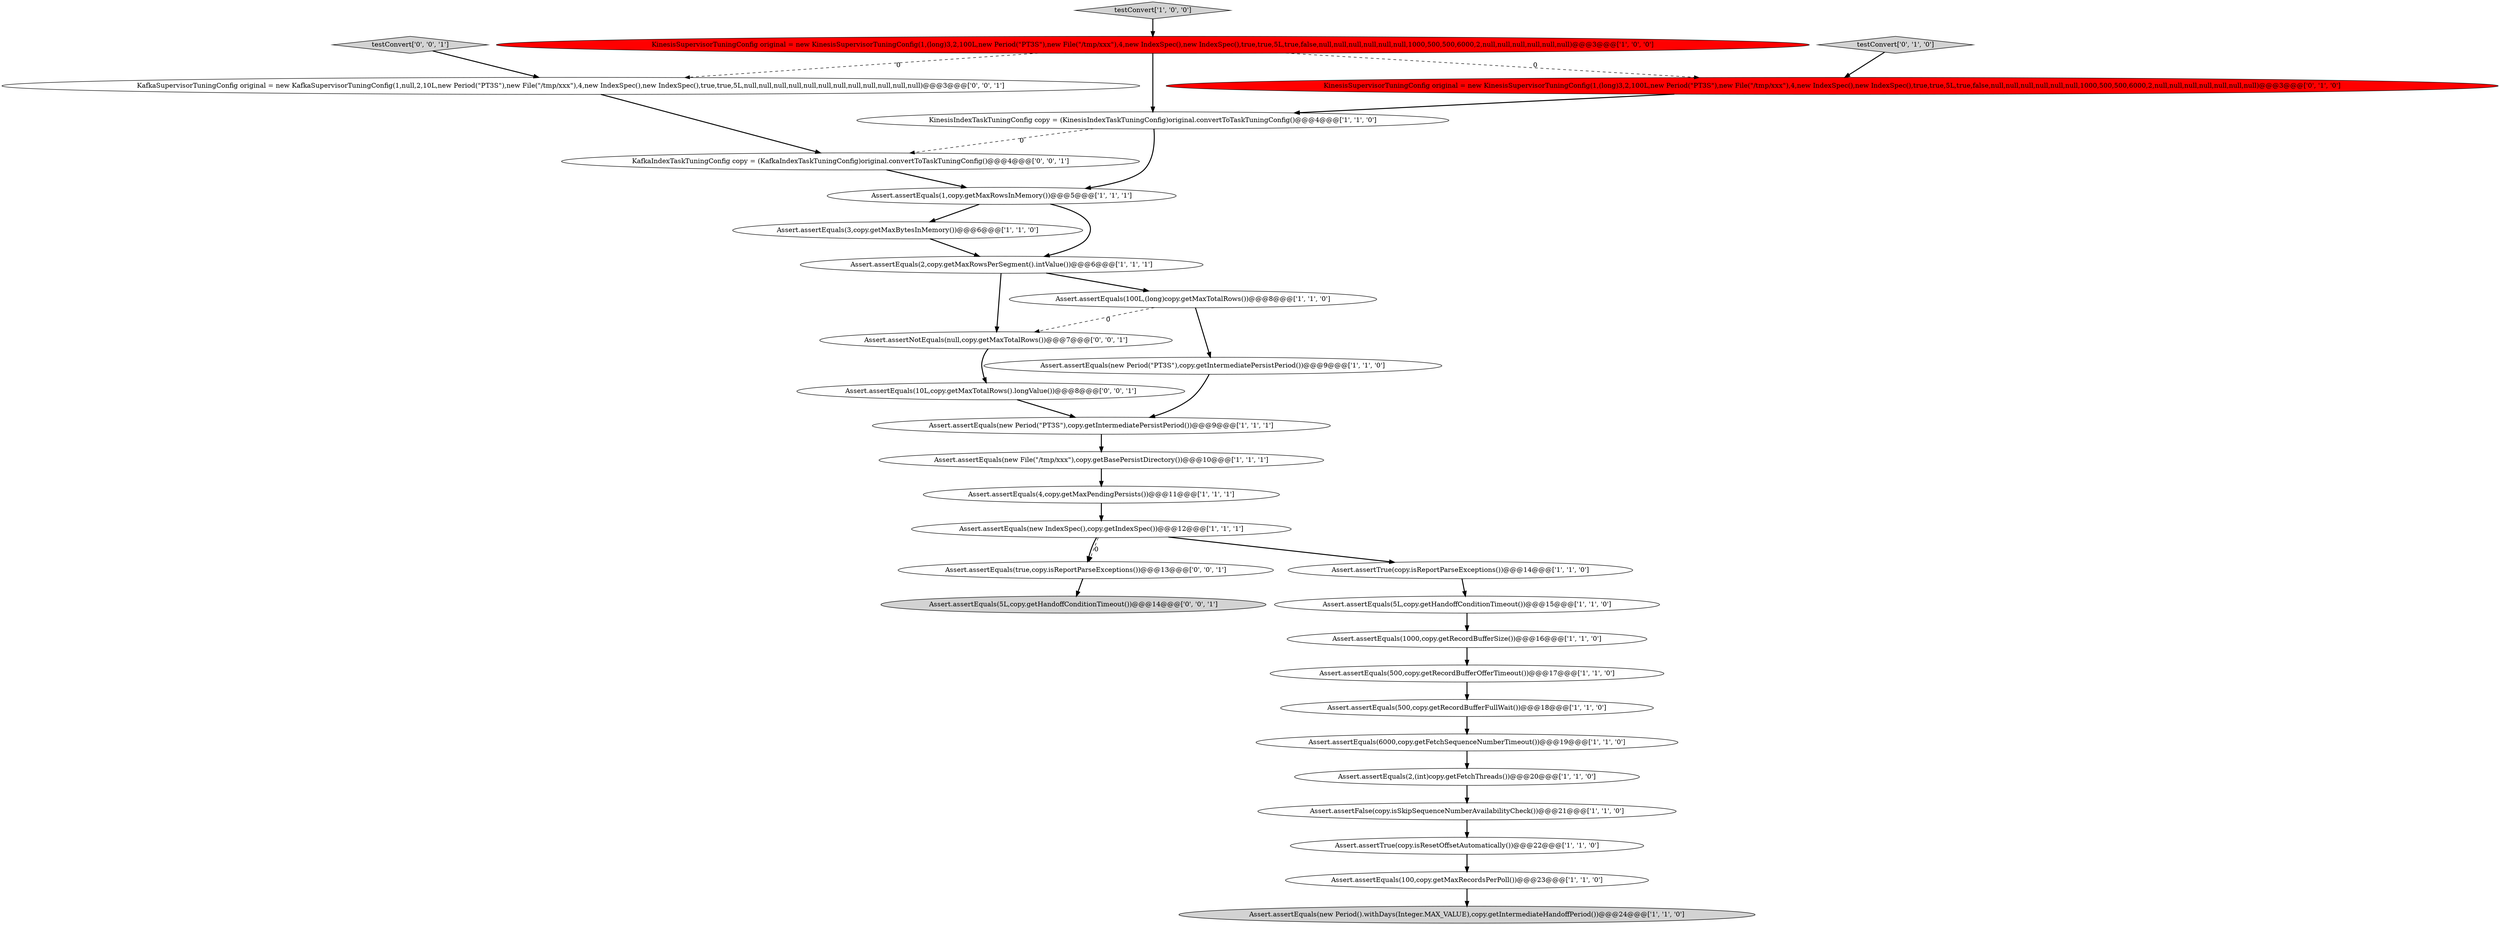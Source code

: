 digraph {
31 [style = filled, label = "Assert.assertEquals(5L,copy.getHandoffConditionTimeout())@@@14@@@['0', '0', '1']", fillcolor = lightgray, shape = ellipse image = "AAA0AAABBB3BBB"];
11 [style = filled, label = "Assert.assertEquals(2,(int)copy.getFetchThreads())@@@20@@@['1', '1', '0']", fillcolor = white, shape = ellipse image = "AAA0AAABBB1BBB"];
27 [style = filled, label = "Assert.assertEquals(10L,copy.getMaxTotalRows().longValue())@@@8@@@['0', '0', '1']", fillcolor = white, shape = ellipse image = "AAA0AAABBB3BBB"];
5 [style = filled, label = "Assert.assertEquals(5L,copy.getHandoffConditionTimeout())@@@15@@@['1', '1', '0']", fillcolor = white, shape = ellipse image = "AAA0AAABBB1BBB"];
4 [style = filled, label = "Assert.assertEquals(2,copy.getMaxRowsPerSegment().intValue())@@@6@@@['1', '1', '1']", fillcolor = white, shape = ellipse image = "AAA0AAABBB1BBB"];
9 [style = filled, label = "Assert.assertEquals(4,copy.getMaxPendingPersists())@@@11@@@['1', '1', '1']", fillcolor = white, shape = ellipse image = "AAA0AAABBB1BBB"];
30 [style = filled, label = "testConvert['0', '0', '1']", fillcolor = lightgray, shape = diamond image = "AAA0AAABBB3BBB"];
10 [style = filled, label = "Assert.assertEquals(6000,copy.getFetchSequenceNumberTimeout())@@@19@@@['1', '1', '0']", fillcolor = white, shape = ellipse image = "AAA0AAABBB1BBB"];
29 [style = filled, label = "Assert.assertEquals(true,copy.isReportParseExceptions())@@@13@@@['0', '0', '1']", fillcolor = white, shape = ellipse image = "AAA0AAABBB3BBB"];
2 [style = filled, label = "Assert.assertEquals(3,copy.getMaxBytesInMemory())@@@6@@@['1', '1', '0']", fillcolor = white, shape = ellipse image = "AAA0AAABBB1BBB"];
8 [style = filled, label = "Assert.assertTrue(copy.isReportParseExceptions())@@@14@@@['1', '1', '0']", fillcolor = white, shape = ellipse image = "AAA0AAABBB1BBB"];
1 [style = filled, label = "KinesisSupervisorTuningConfig original = new KinesisSupervisorTuningConfig(1,(long)3,2,100L,new Period(\"PT3S\"),new File(\"/tmp/xxx\"),4,new IndexSpec(),new IndexSpec(),true,true,5L,true,false,null,null,null,null,null,null,1000,500,500,6000,2,null,null,null,null,null,null)@@@3@@@['1', '0', '0']", fillcolor = red, shape = ellipse image = "AAA1AAABBB1BBB"];
0 [style = filled, label = "Assert.assertEquals(1,copy.getMaxRowsInMemory())@@@5@@@['1', '1', '1']", fillcolor = white, shape = ellipse image = "AAA0AAABBB1BBB"];
19 [style = filled, label = "Assert.assertTrue(copy.isResetOffsetAutomatically())@@@22@@@['1', '1', '0']", fillcolor = white, shape = ellipse image = "AAA0AAABBB1BBB"];
17 [style = filled, label = "testConvert['1', '0', '0']", fillcolor = lightgray, shape = diamond image = "AAA0AAABBB1BBB"];
22 [style = filled, label = "Assert.assertEquals(new Period(\"PT3S\"),copy.getIntermediatePersistPeriod())@@@9@@@['1', '1', '0']", fillcolor = white, shape = ellipse image = "AAA0AAABBB1BBB"];
24 [style = filled, label = "KinesisSupervisorTuningConfig original = new KinesisSupervisorTuningConfig(1,(long)3,2,100L,new Period(\"PT3S\"),new File(\"/tmp/xxx\"),4,new IndexSpec(),new IndexSpec(),true,true,5L,true,false,null,null,null,null,null,null,1000,500,500,6000,2,null,null,null,null,null,null,null)@@@3@@@['0', '1', '0']", fillcolor = red, shape = ellipse image = "AAA1AAABBB2BBB"];
28 [style = filled, label = "KafkaSupervisorTuningConfig original = new KafkaSupervisorTuningConfig(1,null,2,10L,new Period(\"PT3S\"),new File(\"/tmp/xxx\"),4,new IndexSpec(),new IndexSpec(),true,true,5L,null,null,null,null,null,null,null,null,null,null,null,null)@@@3@@@['0', '0', '1']", fillcolor = white, shape = ellipse image = "AAA0AAABBB3BBB"];
16 [style = filled, label = "Assert.assertEquals(new IndexSpec(),copy.getIndexSpec())@@@12@@@['1', '1', '1']", fillcolor = white, shape = ellipse image = "AAA0AAABBB1BBB"];
26 [style = filled, label = "KafkaIndexTaskTuningConfig copy = (KafkaIndexTaskTuningConfig)original.convertToTaskTuningConfig()@@@4@@@['0', '0', '1']", fillcolor = white, shape = ellipse image = "AAA0AAABBB3BBB"];
20 [style = filled, label = "Assert.assertEquals(new File(\"/tmp/xxx\"),copy.getBasePersistDirectory())@@@10@@@['1', '1', '1']", fillcolor = white, shape = ellipse image = "AAA0AAABBB1BBB"];
18 [style = filled, label = "KinesisIndexTaskTuningConfig copy = (KinesisIndexTaskTuningConfig)original.convertToTaskTuningConfig()@@@4@@@['1', '1', '0']", fillcolor = white, shape = ellipse image = "AAA0AAABBB1BBB"];
3 [style = filled, label = "Assert.assertEquals(1000,copy.getRecordBufferSize())@@@16@@@['1', '1', '0']", fillcolor = white, shape = ellipse image = "AAA0AAABBB1BBB"];
13 [style = filled, label = "Assert.assertEquals(500,copy.getRecordBufferOfferTimeout())@@@17@@@['1', '1', '0']", fillcolor = white, shape = ellipse image = "AAA0AAABBB1BBB"];
25 [style = filled, label = "Assert.assertNotEquals(null,copy.getMaxTotalRows())@@@7@@@['0', '0', '1']", fillcolor = white, shape = ellipse image = "AAA0AAABBB3BBB"];
23 [style = filled, label = "testConvert['0', '1', '0']", fillcolor = lightgray, shape = diamond image = "AAA0AAABBB2BBB"];
7 [style = filled, label = "Assert.assertEquals(100,copy.getMaxRecordsPerPoll())@@@23@@@['1', '1', '0']", fillcolor = white, shape = ellipse image = "AAA0AAABBB1BBB"];
14 [style = filled, label = "Assert.assertEquals(100L,(long)copy.getMaxTotalRows())@@@8@@@['1', '1', '0']", fillcolor = white, shape = ellipse image = "AAA0AAABBB1BBB"];
15 [style = filled, label = "Assert.assertFalse(copy.isSkipSequenceNumberAvailabilityCheck())@@@21@@@['1', '1', '0']", fillcolor = white, shape = ellipse image = "AAA0AAABBB1BBB"];
21 [style = filled, label = "Assert.assertEquals(new Period().withDays(Integer.MAX_VALUE),copy.getIntermediateHandoffPeriod())@@@24@@@['1', '1', '0']", fillcolor = lightgray, shape = ellipse image = "AAA0AAABBB1BBB"];
6 [style = filled, label = "Assert.assertEquals(500,copy.getRecordBufferFullWait())@@@18@@@['1', '1', '0']", fillcolor = white, shape = ellipse image = "AAA0AAABBB1BBB"];
12 [style = filled, label = "Assert.assertEquals(new Period(\"PT3S\"),copy.getIntermediatePersistPeriod())@@@9@@@['1', '1', '1']", fillcolor = white, shape = ellipse image = "AAA0AAABBB1BBB"];
5->3 [style = bold, label=""];
4->14 [style = bold, label=""];
17->1 [style = bold, label=""];
4->25 [style = bold, label=""];
16->8 [style = bold, label=""];
27->12 [style = bold, label=""];
20->9 [style = bold, label=""];
14->25 [style = dashed, label="0"];
16->29 [style = bold, label=""];
0->2 [style = bold, label=""];
29->31 [style = bold, label=""];
14->22 [style = bold, label=""];
12->20 [style = bold, label=""];
28->26 [style = bold, label=""];
1->18 [style = bold, label=""];
1->28 [style = dashed, label="0"];
15->19 [style = bold, label=""];
2->4 [style = bold, label=""];
24->18 [style = bold, label=""];
9->16 [style = bold, label=""];
11->15 [style = bold, label=""];
25->27 [style = bold, label=""];
26->0 [style = bold, label=""];
23->24 [style = bold, label=""];
30->28 [style = bold, label=""];
8->5 [style = bold, label=""];
0->4 [style = bold, label=""];
1->24 [style = dashed, label="0"];
22->12 [style = bold, label=""];
6->10 [style = bold, label=""];
3->13 [style = bold, label=""];
7->21 [style = bold, label=""];
16->29 [style = dashed, label="0"];
13->6 [style = bold, label=""];
19->7 [style = bold, label=""];
18->0 [style = bold, label=""];
18->26 [style = dashed, label="0"];
10->11 [style = bold, label=""];
}
